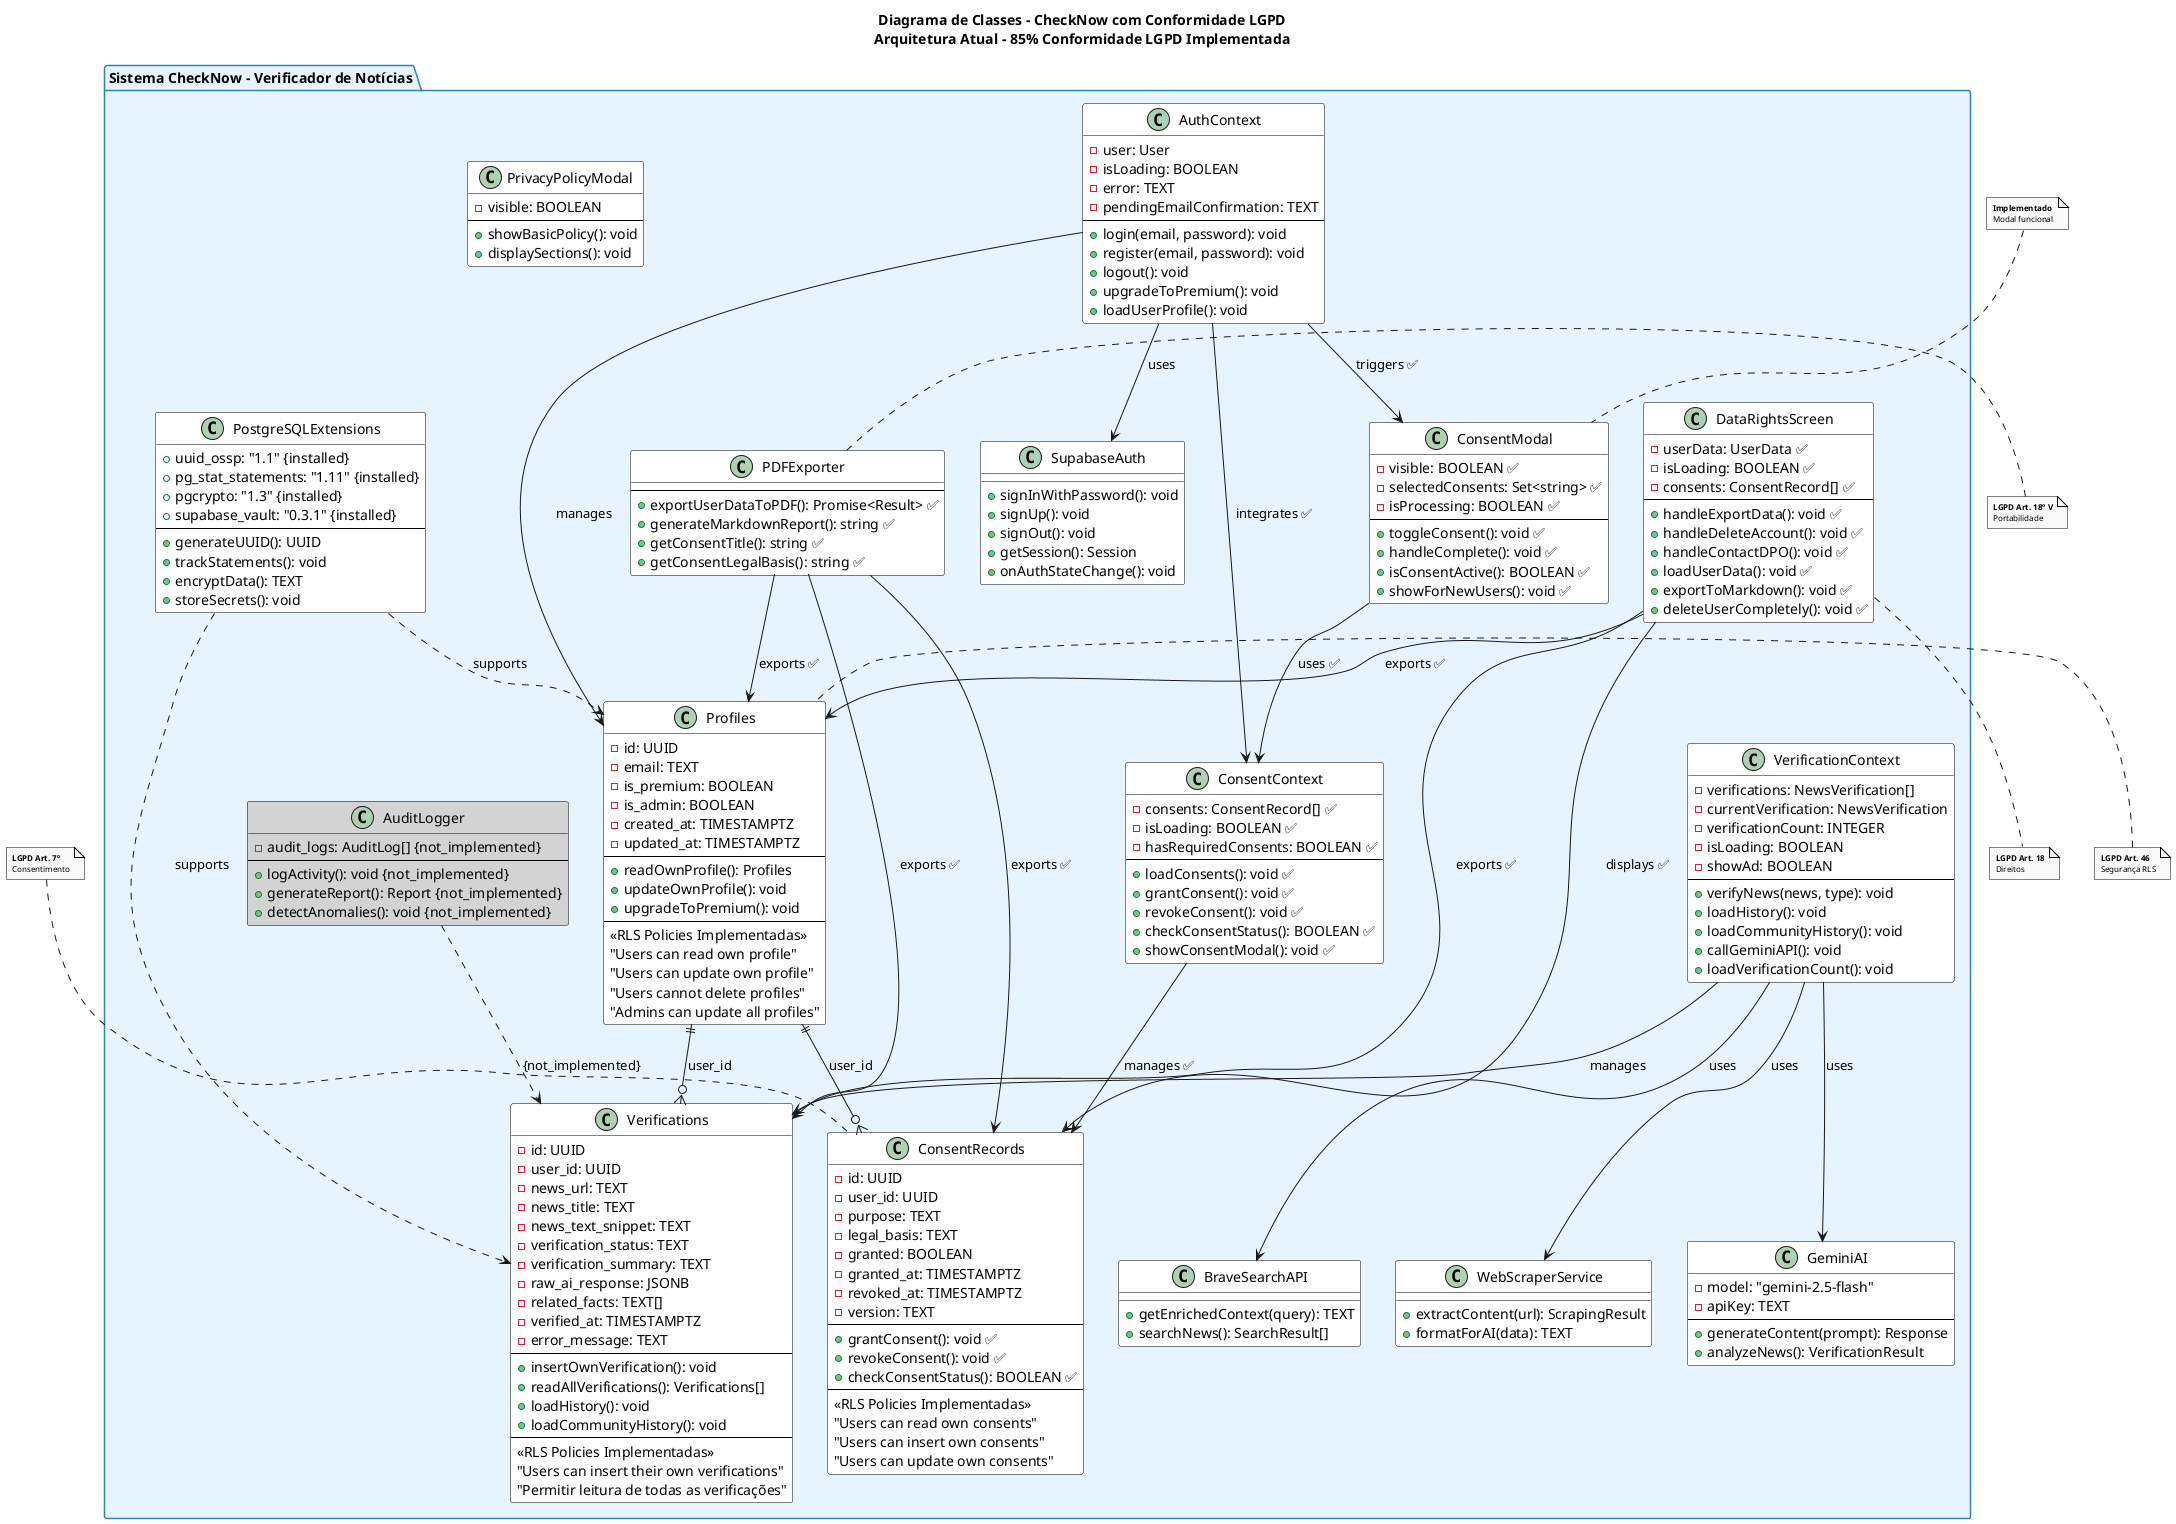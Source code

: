 @startuml CheckNow_Classes_Real
title Diagrama de Classes - CheckNow com Conformidade LGPD\nArquitetura Atual - 85% Conformidade LGPD Implementada

' 1. Sistema centralizado
package "Sistema CheckNow - Verificador de Notícias" {
class Profiles {
  - id: UUID
  - email: TEXT
  - is_premium: BOOLEAN
  - is_admin: BOOLEAN
  - created_at: TIMESTAMPTZ
  - updated_at: TIMESTAMPTZ
  --
  + readOwnProfile(): Profiles
  + updateOwnProfile(): void
  + upgradeToPremium(): void
  --
  <<RLS Policies Implementadas>>
  "Users can read own profile"
  "Users can update own profile"
  "Users cannot delete profiles"
  "Admins can update all profiles"
}

class Verifications {
  - id: UUID
  - user_id: UUID
  - news_url: TEXT
  - news_title: TEXT
  - news_text_snippet: TEXT
  - verification_status: TEXT
  - verification_summary: TEXT
  - raw_ai_response: JSONB
  - related_facts: TEXT[]
  - verified_at: TIMESTAMPTZ
  - error_message: TEXT
  --
  + insertOwnVerification(): void
  + readAllVerifications(): Verifications[]
  + loadHistory(): void
  + loadCommunityHistory(): void
  --
  <<RLS Policies Implementadas>>
  "Users can insert their own verifications"
  "Permitir leitura de todas as verificações"
}

' Contextos React implementados
class AuthContext {
  - user: User
  - isLoading: BOOLEAN
  - error: TEXT
  - pendingEmailConfirmation: TEXT
  --
  + login(email, password): void
  + register(email, password): void
  + logout(): void
  + upgradeToPremium(): void
  + loadUserProfile(): void
}

class VerificationContext {
  - verifications: NewsVerification[]
  - currentVerification: NewsVerification
  - verificationCount: INTEGER
  - isLoading: BOOLEAN
  - showAd: BOOLEAN
  --
  + verifyNews(news, type): void
  + loadHistory(): void
  + loadCommunityHistory(): void
  + callGeminiAPI(): void
  + loadVerificationCount(): void
}

' Serviços externos integrados
class SupabaseAuth {
  + signInWithPassword(): void
  + signUp(): void
  + signOut(): void
  + getSession(): Session
  + onAuthStateChange(): void
}

class GeminiAI {
  - model: "gemini-2.5-flash"
  - apiKey: TEXT
  --
  + generateContent(prompt): Response
  + analyzeNews(): VerificationResult
}

class BraveSearchAPI {
  + getEnrichedContext(query): TEXT
  + searchNews(): SearchResult[]
}

class WebScraperService {
  + extractContent(url): ScrapingResult
  + formatForAI(data): TEXT
}

' Extensões PostgreSQL disponíveis
class PostgreSQLExtensions {
  + uuid_ossp: "1.1" {installed}
  + pg_stat_statements: "1.11" {installed}
  + pgcrypto: "1.3" {installed}
  + supabase_vault: "0.3.1" {installed}
  --
  + generateUUID(): UUID
  + trackStatements(): void
  + encryptData(): TEXT
  + storeSecrets(): void
}

' Componentes de UI com privacidade
class PrivacyPolicyModal {
  - visible: BOOLEAN
  --
  + showBasicPolicy(): void
  + displaySections(): void
}

' Relacionamentos implementados
Profiles ||--o{ Verifications : user_id
AuthContext --> Profiles : manages
VerificationContext --> Verifications : manages
AuthContext --> SupabaseAuth : uses
VerificationContext --> GeminiAI : uses
VerificationContext --> BraveSearchAPI : uses
VerificationContext --> WebScraperService : uses
PostgreSQLExtensions ..> Profiles : supports
PostgreSQLExtensions ..> Verifications : supports

' Classes LGPD Implementadas
class ConsentRecords {
  - id: UUID
  - user_id: UUID
  - purpose: TEXT
  - legal_basis: TEXT
  - granted: BOOLEAN
  - granted_at: TIMESTAMPTZ
  - revoked_at: TIMESTAMPTZ
  - version: TEXT
  --
  + grantConsent(): void ✅
  + revokeConsent(): void ✅
  + checkConsentStatus(): BOOLEAN ✅
  --
  <<RLS Policies Implementadas>>
  "Users can read own consents"
  "Users can insert own consents"
  "Users can update own consents"
}

class ConsentContext {
  - consents: ConsentRecord[] ✅
  - isLoading: BOOLEAN ✅
  - hasRequiredConsents: BOOLEAN ✅
  --
  + loadConsents(): void ✅
  + grantConsent(): void ✅
  + revokeConsent(): void ✅
  + checkConsentStatus(): BOOLEAN ✅
  + showConsentModal(): void ✅
}

class DataRightsScreen {
  - userData: UserData ✅
  - isLoading: BOOLEAN ✅
  - consents: ConsentRecord[] ✅
  --
  + handleExportData(): void ✅
  + handleDeleteAccount(): void ✅
  + handleContactDPO(): void ✅
  + loadUserData(): void ✅
  + exportToMarkdown(): void ✅
  + deleteUserCompletely(): void ✅
}

class ConsentModal {
  - visible: BOOLEAN ✅
  - selectedConsents: Set<string> ✅
  - isProcessing: BOOLEAN ✅
  --
  + toggleConsent(): void ✅
  + handleComplete(): void ✅
  + isConsentActive(): BOOLEAN ✅
  + showForNewUsers(): void ✅
}

class PDFExporter {
  --
  + exportUserDataToPDF(): Promise<Result> ✅
  + generateMarkdownReport(): string ✅
  + getConsentTitle(): string ✅
  + getConsentLegalBasis(): string ✅
}

' Relacionamentos implementados LGPD
Profiles ||--o{ ConsentRecords : user_id
ConsentContext --> ConsentRecords : manages ✅
DataRightsScreen --> Profiles : exports ✅
DataRightsScreen --> Verifications : exports ✅
DataRightsScreen --> ConsentRecords : displays ✅
ConsentModal --> ConsentContext : uses ✅
PDFExporter --> Profiles : exports ✅
PDFExporter --> Verifications : exports ✅
PDFExporter --> ConsentRecords : exports ✅
AuthContext --> ConsentModal : triggers ✅
AuthContext --> ConsentContext : integrates ✅

class AuditLogger #lightgray {
  - audit_logs: AuditLog[] {not_implemented}
  --
  + logActivity(): void {not_implemented}
  + generateReport(): Report {not_implemented}
  + detectAnomalies(): void {not_implemented}
}

}

' Relacionamentos não implementados
AuditLogger ..> Verifications : {not_implemented}

' 2. NOTAS TÉCNICAS DISTRIBUÍDAS
note top of ConsentRecords : **LGPD Art. 7º**\nConsentimento

note bottom of DataRightsScreen : **LGPD Art. 18**\nDireitos

note right of PDFExporter : **LGPD Art. 18º V**\nPortabilidade

note left of Profiles : **LGPD Art. 46**\nSegurança RLS

note top of ConsentModal : **Implementado**\nModal funcional

' 3. Estilo visual
skinparam note {
  BackgroundColor #F9F9F9
  BorderColor #000000
  FontSize 8
  MaxWidth 80
}

skinparam class {
  BackgroundColor #FFFFFF
  BorderColor #000000
}

skinparam package {
  BackgroundColor #E8F4FD
  BorderColor #2E86AB
  FontStyle bold
}

@enduml
